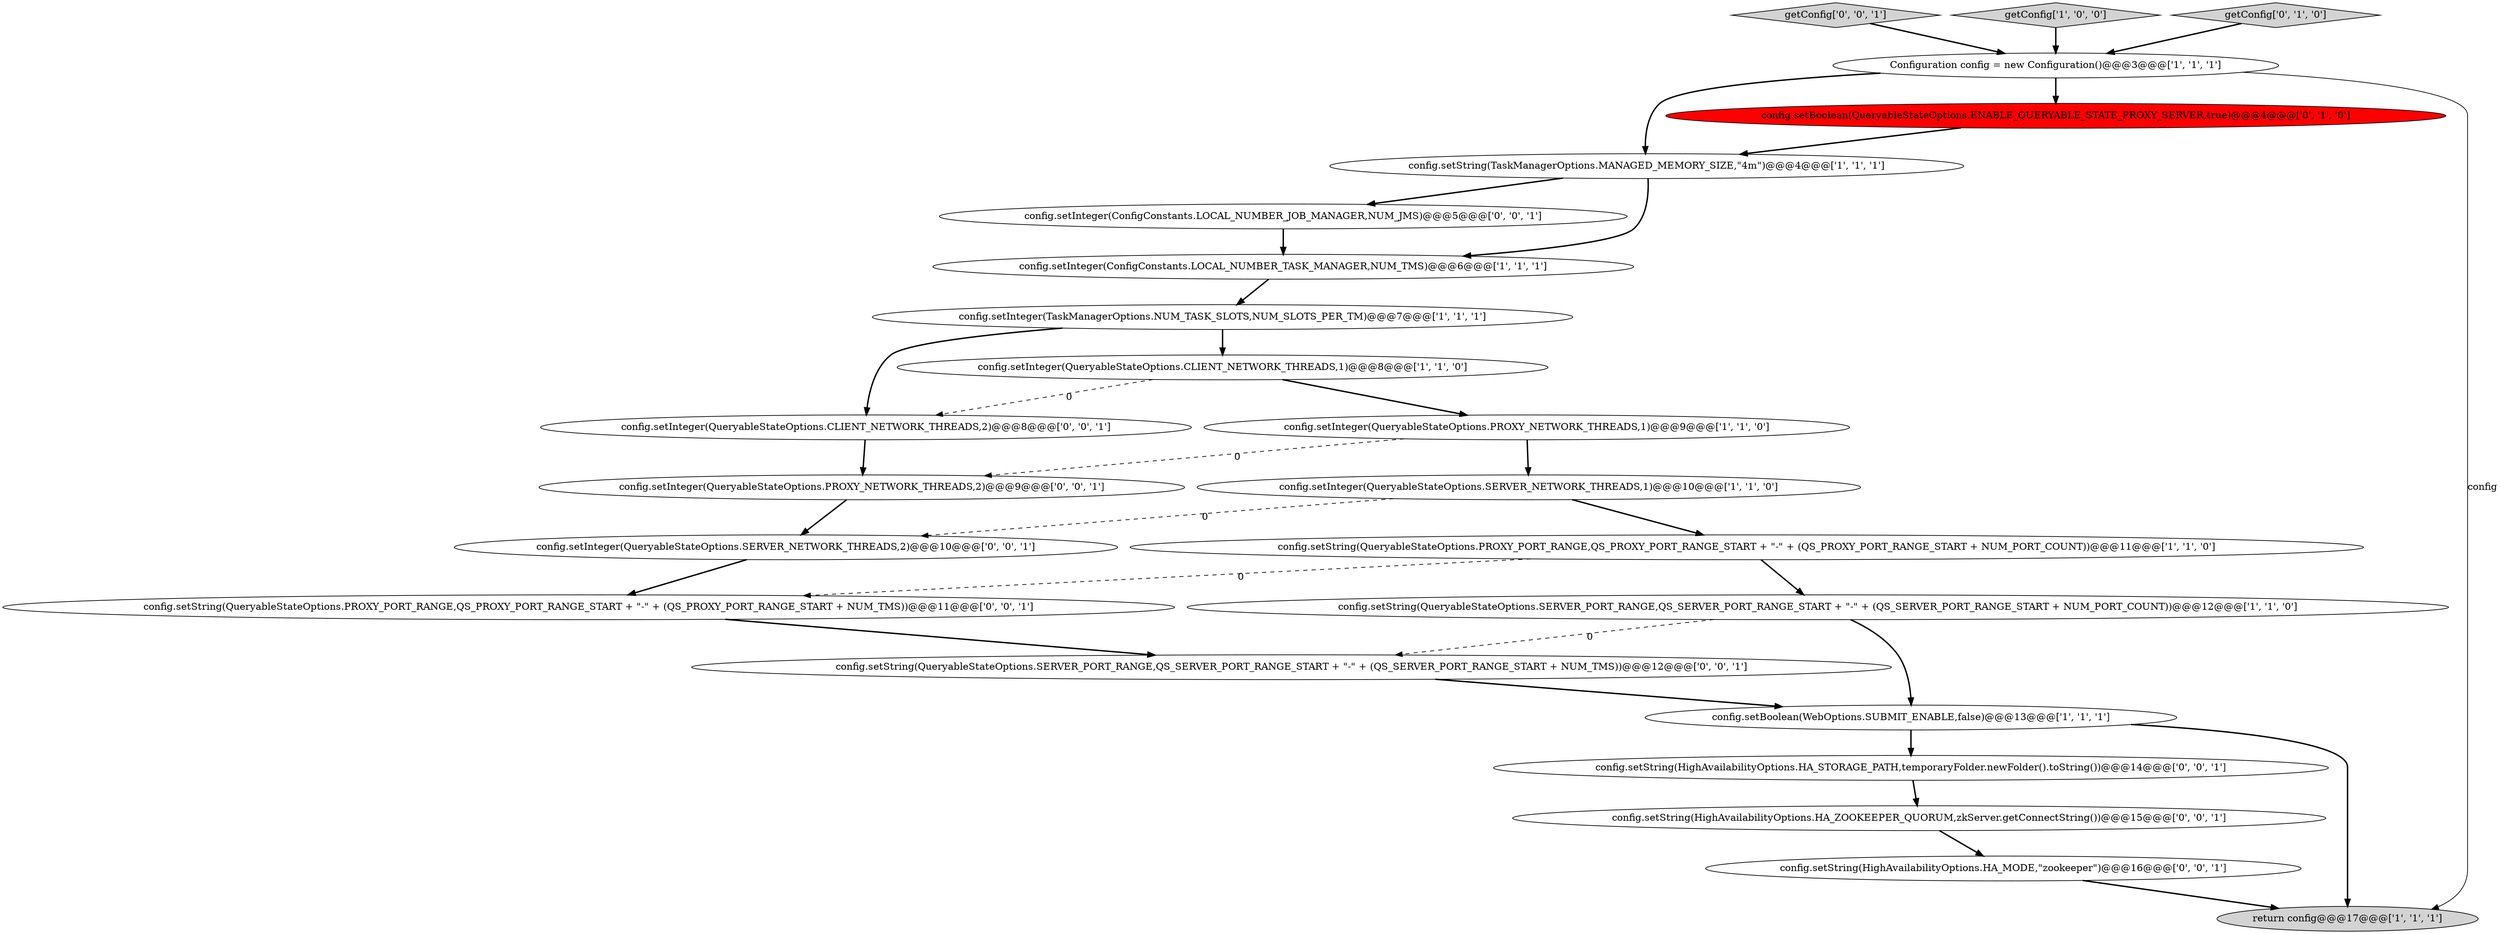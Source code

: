 digraph {
14 [style = filled, label = "config.setInteger(QueryableStateOptions.SERVER_NETWORK_THREADS,2)@@@10@@@['0', '0', '1']", fillcolor = white, shape = ellipse image = "AAA0AAABBB3BBB"];
9 [style = filled, label = "Configuration config = new Configuration()@@@3@@@['1', '1', '1']", fillcolor = white, shape = ellipse image = "AAA0AAABBB1BBB"];
17 [style = filled, label = "config.setString(QueryableStateOptions.SERVER_PORT_RANGE,QS_SERVER_PORT_RANGE_START + \"-\" + (QS_SERVER_PORT_RANGE_START + NUM_TMS))@@@12@@@['0', '0', '1']", fillcolor = white, shape = ellipse image = "AAA0AAABBB3BBB"];
10 [style = filled, label = "config.setInteger(QueryableStateOptions.CLIENT_NETWORK_THREADS,1)@@@8@@@['1', '1', '0']", fillcolor = white, shape = ellipse image = "AAA0AAABBB1BBB"];
23 [style = filled, label = "getConfig['0', '0', '1']", fillcolor = lightgray, shape = diamond image = "AAA0AAABBB3BBB"];
19 [style = filled, label = "config.setString(HighAvailabilityOptions.HA_ZOOKEEPER_QUORUM,zkServer.getConnectString())@@@15@@@['0', '0', '1']", fillcolor = white, shape = ellipse image = "AAA0AAABBB3BBB"];
4 [style = filled, label = "config.setString(QueryableStateOptions.PROXY_PORT_RANGE,QS_PROXY_PORT_RANGE_START + \"-\" + (QS_PROXY_PORT_RANGE_START + NUM_PORT_COUNT))@@@11@@@['1', '1', '0']", fillcolor = white, shape = ellipse image = "AAA0AAABBB1BBB"];
7 [style = filled, label = "config.setInteger(ConfigConstants.LOCAL_NUMBER_TASK_MANAGER,NUM_TMS)@@@6@@@['1', '1', '1']", fillcolor = white, shape = ellipse image = "AAA0AAABBB1BBB"];
11 [style = filled, label = "getConfig['1', '0', '0']", fillcolor = lightgray, shape = diamond image = "AAA0AAABBB1BBB"];
22 [style = filled, label = "config.setString(QueryableStateOptions.PROXY_PORT_RANGE,QS_PROXY_PORT_RANGE_START + \"-\" + (QS_PROXY_PORT_RANGE_START + NUM_TMS))@@@11@@@['0', '0', '1']", fillcolor = white, shape = ellipse image = "AAA0AAABBB3BBB"];
0 [style = filled, label = "config.setString(TaskManagerOptions.MANAGED_MEMORY_SIZE,\"4m\")@@@4@@@['1', '1', '1']", fillcolor = white, shape = ellipse image = "AAA0AAABBB1BBB"];
1 [style = filled, label = "config.setString(QueryableStateOptions.SERVER_PORT_RANGE,QS_SERVER_PORT_RANGE_START + \"-\" + (QS_SERVER_PORT_RANGE_START + NUM_PORT_COUNT))@@@12@@@['1', '1', '0']", fillcolor = white, shape = ellipse image = "AAA0AAABBB1BBB"];
18 [style = filled, label = "config.setInteger(QueryableStateOptions.CLIENT_NETWORK_THREADS,2)@@@8@@@['0', '0', '1']", fillcolor = white, shape = ellipse image = "AAA0AAABBB3BBB"];
16 [style = filled, label = "config.setInteger(QueryableStateOptions.PROXY_NETWORK_THREADS,2)@@@9@@@['0', '0', '1']", fillcolor = white, shape = ellipse image = "AAA0AAABBB3BBB"];
21 [style = filled, label = "config.setInteger(ConfigConstants.LOCAL_NUMBER_JOB_MANAGER,NUM_JMS)@@@5@@@['0', '0', '1']", fillcolor = white, shape = ellipse image = "AAA0AAABBB3BBB"];
6 [style = filled, label = "config.setInteger(TaskManagerOptions.NUM_TASK_SLOTS,NUM_SLOTS_PER_TM)@@@7@@@['1', '1', '1']", fillcolor = white, shape = ellipse image = "AAA0AAABBB1BBB"];
13 [style = filled, label = "config.setBoolean(QueryableStateOptions.ENABLE_QUERYABLE_STATE_PROXY_SERVER,true)@@@4@@@['0', '1', '0']", fillcolor = red, shape = ellipse image = "AAA1AAABBB2BBB"];
3 [style = filled, label = "config.setInteger(QueryableStateOptions.PROXY_NETWORK_THREADS,1)@@@9@@@['1', '1', '0']", fillcolor = white, shape = ellipse image = "AAA0AAABBB1BBB"];
2 [style = filled, label = "return config@@@17@@@['1', '1', '1']", fillcolor = lightgray, shape = ellipse image = "AAA0AAABBB1BBB"];
5 [style = filled, label = "config.setBoolean(WebOptions.SUBMIT_ENABLE,false)@@@13@@@['1', '1', '1']", fillcolor = white, shape = ellipse image = "AAA0AAABBB1BBB"];
12 [style = filled, label = "getConfig['0', '1', '0']", fillcolor = lightgray, shape = diamond image = "AAA0AAABBB2BBB"];
20 [style = filled, label = "config.setString(HighAvailabilityOptions.HA_STORAGE_PATH,temporaryFolder.newFolder().toString())@@@14@@@['0', '0', '1']", fillcolor = white, shape = ellipse image = "AAA0AAABBB3BBB"];
15 [style = filled, label = "config.setString(HighAvailabilityOptions.HA_MODE,\"zookeeper\")@@@16@@@['0', '0', '1']", fillcolor = white, shape = ellipse image = "AAA0AAABBB3BBB"];
8 [style = filled, label = "config.setInteger(QueryableStateOptions.SERVER_NETWORK_THREADS,1)@@@10@@@['1', '1', '0']", fillcolor = white, shape = ellipse image = "AAA0AAABBB1BBB"];
1->5 [style = bold, label=""];
17->5 [style = bold, label=""];
15->2 [style = bold, label=""];
9->0 [style = bold, label=""];
5->20 [style = bold, label=""];
6->18 [style = bold, label=""];
14->22 [style = bold, label=""];
10->3 [style = bold, label=""];
0->21 [style = bold, label=""];
4->22 [style = dashed, label="0"];
8->14 [style = dashed, label="0"];
11->9 [style = bold, label=""];
12->9 [style = bold, label=""];
0->7 [style = bold, label=""];
5->2 [style = bold, label=""];
1->17 [style = dashed, label="0"];
3->8 [style = bold, label=""];
6->10 [style = bold, label=""];
7->6 [style = bold, label=""];
22->17 [style = bold, label=""];
21->7 [style = bold, label=""];
16->14 [style = bold, label=""];
4->1 [style = bold, label=""];
8->4 [style = bold, label=""];
19->15 [style = bold, label=""];
20->19 [style = bold, label=""];
23->9 [style = bold, label=""];
10->18 [style = dashed, label="0"];
3->16 [style = dashed, label="0"];
13->0 [style = bold, label=""];
9->13 [style = bold, label=""];
9->2 [style = solid, label="config"];
18->16 [style = bold, label=""];
}
